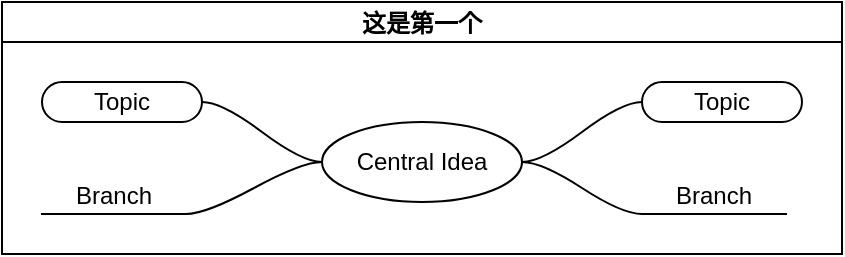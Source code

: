 <mxfile version="16.5.3" type="github">
  <diagram id="lODO2Ho19lS363PkOUxg" name="Page-1">
    <mxGraphModel dx="946" dy="589" grid="1" gridSize="10" guides="1" tooltips="1" connect="1" arrows="1" fold="1" page="0" pageScale="1" pageWidth="827" pageHeight="1169" math="0" shadow="0">
      <root>
        <mxCell id="0" />
        <mxCell id="1" parent="0" />
        <mxCell id="Elu3GBamNisNBWZrPOnw-19" value="这是第一个" style="swimlane;startSize=20;horizontal=1;containerType=tree;" parent="1" vertex="1">
          <mxGeometry x="210" y="50" width="420" height="126" as="geometry" />
        </mxCell>
        <mxCell id="Elu3GBamNisNBWZrPOnw-20" value="" style="edgeStyle=entityRelationEdgeStyle;startArrow=none;endArrow=none;segment=10;curved=1;rounded=0;" parent="Elu3GBamNisNBWZrPOnw-19" source="Elu3GBamNisNBWZrPOnw-24" target="Elu3GBamNisNBWZrPOnw-25" edge="1">
          <mxGeometry relative="1" as="geometry" />
        </mxCell>
        <mxCell id="Elu3GBamNisNBWZrPOnw-21" value="" style="edgeStyle=entityRelationEdgeStyle;startArrow=none;endArrow=none;segment=10;curved=1;rounded=0;" parent="Elu3GBamNisNBWZrPOnw-19" source="Elu3GBamNisNBWZrPOnw-24" target="Elu3GBamNisNBWZrPOnw-26" edge="1">
          <mxGeometry relative="1" as="geometry" />
        </mxCell>
        <mxCell id="Elu3GBamNisNBWZrPOnw-22" value="" style="edgeStyle=entityRelationEdgeStyle;startArrow=none;endArrow=none;segment=10;curved=1;rounded=0;" parent="Elu3GBamNisNBWZrPOnw-19" source="Elu3GBamNisNBWZrPOnw-24" target="Elu3GBamNisNBWZrPOnw-27" edge="1">
          <mxGeometry relative="1" as="geometry" />
        </mxCell>
        <mxCell id="Elu3GBamNisNBWZrPOnw-23" value="" style="edgeStyle=entityRelationEdgeStyle;startArrow=none;endArrow=none;segment=10;curved=1;rounded=0;" parent="Elu3GBamNisNBWZrPOnw-19" source="Elu3GBamNisNBWZrPOnw-24" target="Elu3GBamNisNBWZrPOnw-28" edge="1">
          <mxGeometry relative="1" as="geometry" />
        </mxCell>
        <mxCell id="Elu3GBamNisNBWZrPOnw-24" value="Central Idea" style="ellipse;whiteSpace=wrap;html=1;align=center;treeFolding=1;treeMoving=1;newEdgeStyle={&quot;edgeStyle&quot;:&quot;entityRelationEdgeStyle&quot;,&quot;startArrow&quot;:&quot;none&quot;,&quot;endArrow&quot;:&quot;none&quot;,&quot;segment&quot;:10,&quot;curved&quot;:1};" parent="Elu3GBamNisNBWZrPOnw-19" vertex="1">
          <mxGeometry x="160" y="60" width="100" height="40" as="geometry" />
        </mxCell>
        <mxCell id="Elu3GBamNisNBWZrPOnw-25" value="Topic" style="whiteSpace=wrap;html=1;rounded=1;arcSize=50;align=center;verticalAlign=middle;strokeWidth=1;autosize=1;spacing=4;treeFolding=1;treeMoving=1;newEdgeStyle={&quot;edgeStyle&quot;:&quot;entityRelationEdgeStyle&quot;,&quot;startArrow&quot;:&quot;none&quot;,&quot;endArrow&quot;:&quot;none&quot;,&quot;segment&quot;:10,&quot;curved&quot;:1};" parent="Elu3GBamNisNBWZrPOnw-19" vertex="1">
          <mxGeometry x="320" y="40" width="80" height="20" as="geometry" />
        </mxCell>
        <mxCell id="Elu3GBamNisNBWZrPOnw-26" value="Branch" style="whiteSpace=wrap;html=1;shape=partialRectangle;top=0;left=0;bottom=1;right=0;points=[[0,1],[1,1]];fillColor=none;align=center;verticalAlign=bottom;routingCenterY=0.5;snapToPoint=1;autosize=1;treeFolding=1;treeMoving=1;newEdgeStyle={&quot;edgeStyle&quot;:&quot;entityRelationEdgeStyle&quot;,&quot;startArrow&quot;:&quot;none&quot;,&quot;endArrow&quot;:&quot;none&quot;,&quot;segment&quot;:10,&quot;curved&quot;:1};" parent="Elu3GBamNisNBWZrPOnw-19" vertex="1">
          <mxGeometry x="320" y="80" width="72" height="26" as="geometry" />
        </mxCell>
        <mxCell id="Elu3GBamNisNBWZrPOnw-27" value="Topic" style="whiteSpace=wrap;html=1;rounded=1;arcSize=50;align=center;verticalAlign=middle;strokeWidth=1;autosize=1;spacing=4;treeFolding=1;treeMoving=1;newEdgeStyle={&quot;edgeStyle&quot;:&quot;entityRelationEdgeStyle&quot;,&quot;startArrow&quot;:&quot;none&quot;,&quot;endArrow&quot;:&quot;none&quot;,&quot;segment&quot;:10,&quot;curved&quot;:1};" parent="Elu3GBamNisNBWZrPOnw-19" vertex="1">
          <mxGeometry x="20" y="40" width="80" height="20" as="geometry" />
        </mxCell>
        <mxCell id="Elu3GBamNisNBWZrPOnw-28" value="Branch" style="whiteSpace=wrap;html=1;shape=partialRectangle;top=0;left=0;bottom=1;right=0;points=[[0,1],[1,1]];fillColor=none;align=center;verticalAlign=bottom;routingCenterY=0.5;snapToPoint=1;autosize=1;treeFolding=1;treeMoving=1;newEdgeStyle={&quot;edgeStyle&quot;:&quot;entityRelationEdgeStyle&quot;,&quot;startArrow&quot;:&quot;none&quot;,&quot;endArrow&quot;:&quot;none&quot;,&quot;segment&quot;:10,&quot;curved&quot;:1};" parent="Elu3GBamNisNBWZrPOnw-19" vertex="1">
          <mxGeometry x="20" y="80" width="72" height="26" as="geometry" />
        </mxCell>
      </root>
    </mxGraphModel>
  </diagram>
</mxfile>
